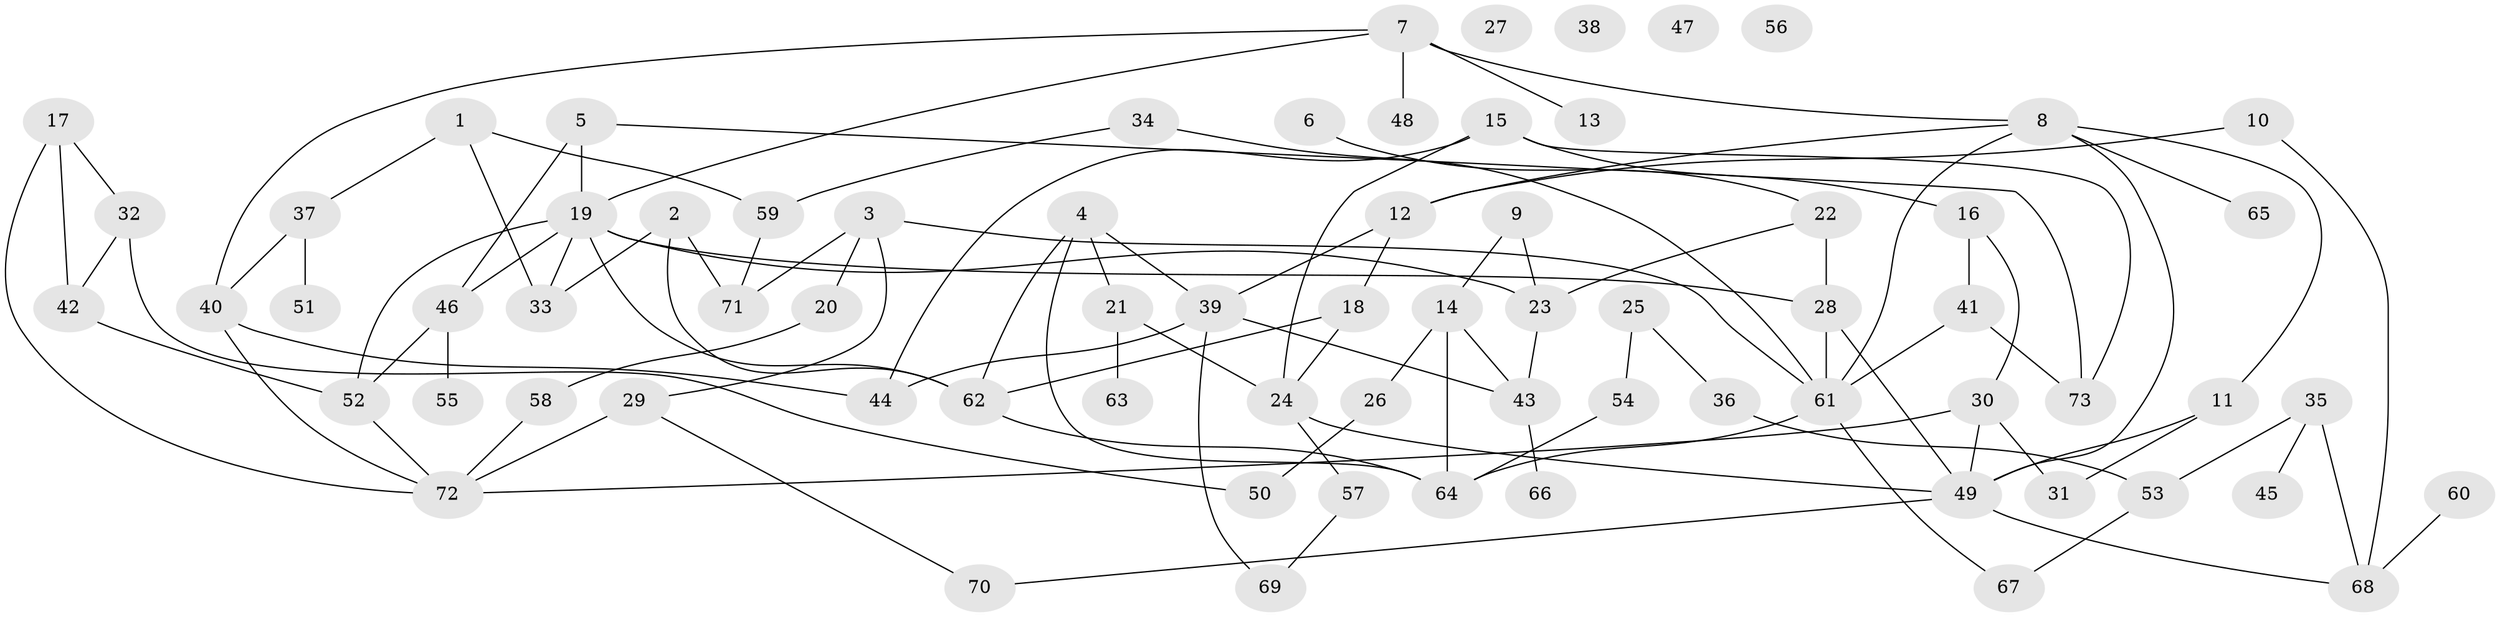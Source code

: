 // coarse degree distribution, {3: 0.09523809523809523, 0: 0.19047619047619047, 2: 0.14285714285714285, 5: 0.047619047619047616, 4: 0.047619047619047616, 1: 0.3333333333333333, 7: 0.047619047619047616, 6: 0.047619047619047616, 9: 0.047619047619047616}
// Generated by graph-tools (version 1.1) at 2025/44/03/04/25 21:44:15]
// undirected, 73 vertices, 107 edges
graph export_dot {
graph [start="1"]
  node [color=gray90,style=filled];
  1;
  2;
  3;
  4;
  5;
  6;
  7;
  8;
  9;
  10;
  11;
  12;
  13;
  14;
  15;
  16;
  17;
  18;
  19;
  20;
  21;
  22;
  23;
  24;
  25;
  26;
  27;
  28;
  29;
  30;
  31;
  32;
  33;
  34;
  35;
  36;
  37;
  38;
  39;
  40;
  41;
  42;
  43;
  44;
  45;
  46;
  47;
  48;
  49;
  50;
  51;
  52;
  53;
  54;
  55;
  56;
  57;
  58;
  59;
  60;
  61;
  62;
  63;
  64;
  65;
  66;
  67;
  68;
  69;
  70;
  71;
  72;
  73;
  1 -- 33;
  1 -- 37;
  1 -- 59;
  2 -- 33;
  2 -- 62;
  2 -- 71;
  3 -- 20;
  3 -- 29;
  3 -- 61;
  3 -- 71;
  4 -- 21;
  4 -- 39;
  4 -- 62;
  4 -- 64;
  5 -- 19;
  5 -- 46;
  5 -- 73;
  6 -- 22;
  7 -- 8;
  7 -- 13;
  7 -- 19;
  7 -- 40;
  7 -- 48;
  8 -- 11;
  8 -- 12;
  8 -- 49;
  8 -- 61;
  8 -- 65;
  9 -- 14;
  9 -- 23;
  10 -- 12;
  10 -- 68;
  11 -- 31;
  11 -- 49;
  12 -- 18;
  12 -- 39;
  14 -- 26;
  14 -- 43;
  14 -- 64;
  15 -- 16;
  15 -- 24;
  15 -- 44;
  15 -- 73;
  16 -- 30;
  16 -- 41;
  17 -- 32;
  17 -- 42;
  17 -- 72;
  18 -- 24;
  18 -- 62;
  19 -- 23;
  19 -- 28;
  19 -- 33;
  19 -- 46;
  19 -- 52;
  19 -- 62;
  20 -- 58;
  21 -- 24;
  21 -- 63;
  22 -- 23;
  22 -- 28;
  23 -- 43;
  24 -- 49;
  24 -- 57;
  25 -- 36;
  25 -- 54;
  26 -- 50;
  28 -- 49;
  28 -- 61;
  29 -- 70;
  29 -- 72;
  30 -- 31;
  30 -- 49;
  30 -- 72;
  32 -- 42;
  32 -- 50;
  34 -- 59;
  34 -- 61;
  35 -- 45;
  35 -- 53;
  35 -- 68;
  36 -- 53;
  37 -- 40;
  37 -- 51;
  39 -- 43;
  39 -- 44;
  39 -- 69;
  40 -- 44;
  40 -- 72;
  41 -- 61;
  41 -- 73;
  42 -- 52;
  43 -- 66;
  46 -- 52;
  46 -- 55;
  49 -- 68;
  49 -- 70;
  52 -- 72;
  53 -- 67;
  54 -- 64;
  57 -- 69;
  58 -- 72;
  59 -- 71;
  60 -- 68;
  61 -- 64;
  61 -- 67;
  62 -- 64;
}
